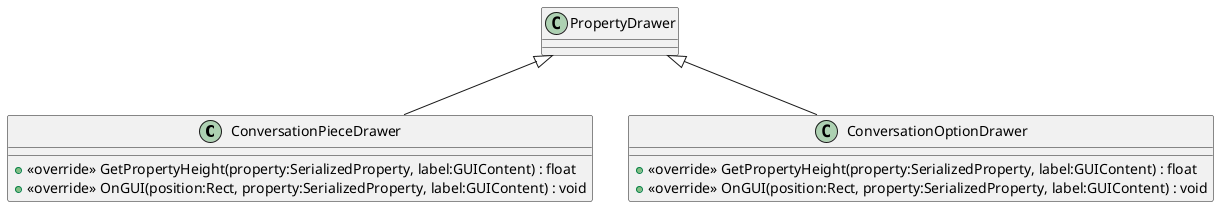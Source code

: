 @startuml
class ConversationPieceDrawer {
    + <<override>> GetPropertyHeight(property:SerializedProperty, label:GUIContent) : float
    + <<override>> OnGUI(position:Rect, property:SerializedProperty, label:GUIContent) : void
}
class ConversationOptionDrawer {
    + <<override>> GetPropertyHeight(property:SerializedProperty, label:GUIContent) : float
    + <<override>> OnGUI(position:Rect, property:SerializedProperty, label:GUIContent) : void
}
PropertyDrawer <|-- ConversationPieceDrawer
PropertyDrawer <|-- ConversationOptionDrawer
@enduml
